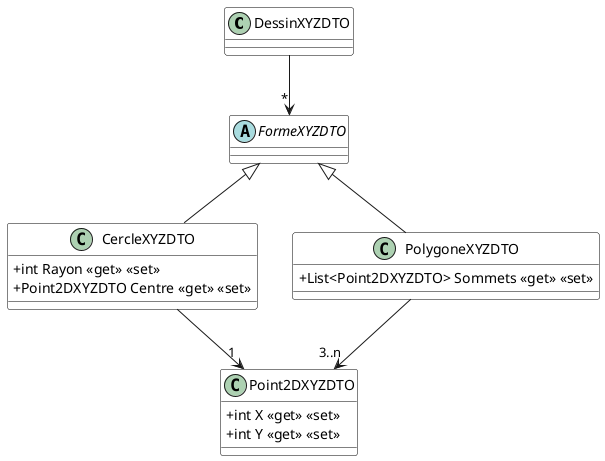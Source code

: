 @startuml DiagDTO

skinparam classAttributeIconSize 0
skinparam class {
    BackgroundColor White
    BorderColor #000
}

DessinXYZDTO --> "*" FormeXYZDTO
FormeXYZDTO <|-- CercleXYZDTO
FormeXYZDTO <|-- PolygoneXYZDTO
CercleXYZDTO --> "1" Point2DXYZDTO
PolygoneXYZDTO --> "3..n" Point2DXYZDTO

class Point2DXYZDTO {
    + int X <<get>> <<set>>
    + int Y <<get>> <<set>>
}

abstract FormeXYZDTO {
    
}

class CercleXYZDTO {
    + int Rayon <<get>> <<set>>
    + Point2DXYZDTO Centre <<get>> <<set>>
}

class PolygoneXYZDTO {
    + List<Point2DXYZDTO> Sommets <<get>> <<set>>    
}

@enduml